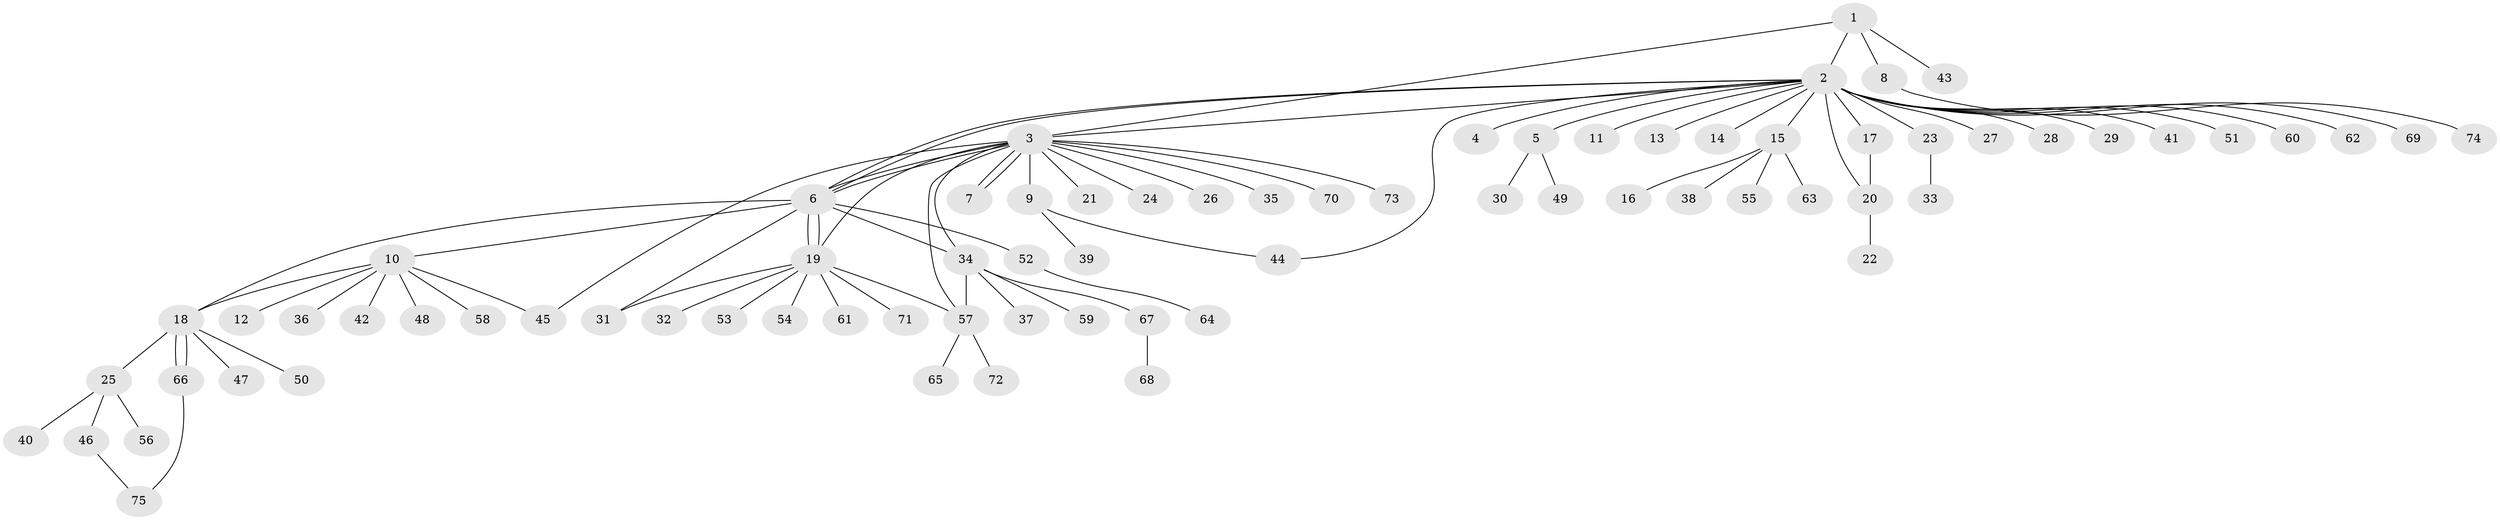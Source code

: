 // Generated by graph-tools (version 1.1) at 2025/11/02/27/25 16:11:15]
// undirected, 75 vertices, 91 edges
graph export_dot {
graph [start="1"]
  node [color=gray90,style=filled];
  1;
  2;
  3;
  4;
  5;
  6;
  7;
  8;
  9;
  10;
  11;
  12;
  13;
  14;
  15;
  16;
  17;
  18;
  19;
  20;
  21;
  22;
  23;
  24;
  25;
  26;
  27;
  28;
  29;
  30;
  31;
  32;
  33;
  34;
  35;
  36;
  37;
  38;
  39;
  40;
  41;
  42;
  43;
  44;
  45;
  46;
  47;
  48;
  49;
  50;
  51;
  52;
  53;
  54;
  55;
  56;
  57;
  58;
  59;
  60;
  61;
  62;
  63;
  64;
  65;
  66;
  67;
  68;
  69;
  70;
  71;
  72;
  73;
  74;
  75;
  1 -- 2;
  1 -- 3;
  1 -- 8;
  1 -- 43;
  2 -- 3;
  2 -- 4;
  2 -- 5;
  2 -- 6;
  2 -- 6;
  2 -- 11;
  2 -- 13;
  2 -- 14;
  2 -- 15;
  2 -- 17;
  2 -- 20;
  2 -- 23;
  2 -- 27;
  2 -- 28;
  2 -- 29;
  2 -- 41;
  2 -- 44;
  2 -- 51;
  2 -- 60;
  2 -- 62;
  2 -- 69;
  3 -- 6;
  3 -- 6;
  3 -- 7;
  3 -- 7;
  3 -- 9;
  3 -- 19;
  3 -- 21;
  3 -- 24;
  3 -- 26;
  3 -- 34;
  3 -- 35;
  3 -- 45;
  3 -- 57;
  3 -- 70;
  3 -- 73;
  5 -- 30;
  5 -- 49;
  6 -- 10;
  6 -- 18;
  6 -- 19;
  6 -- 19;
  6 -- 31;
  6 -- 34;
  6 -- 52;
  8 -- 74;
  9 -- 39;
  9 -- 44;
  10 -- 12;
  10 -- 18;
  10 -- 36;
  10 -- 42;
  10 -- 45;
  10 -- 48;
  10 -- 58;
  15 -- 16;
  15 -- 38;
  15 -- 55;
  15 -- 63;
  17 -- 20;
  18 -- 25;
  18 -- 47;
  18 -- 50;
  18 -- 66;
  18 -- 66;
  19 -- 31;
  19 -- 32;
  19 -- 53;
  19 -- 54;
  19 -- 57;
  19 -- 61;
  19 -- 71;
  20 -- 22;
  23 -- 33;
  25 -- 40;
  25 -- 46;
  25 -- 56;
  34 -- 37;
  34 -- 57;
  34 -- 59;
  34 -- 67;
  46 -- 75;
  52 -- 64;
  57 -- 65;
  57 -- 72;
  66 -- 75;
  67 -- 68;
}
